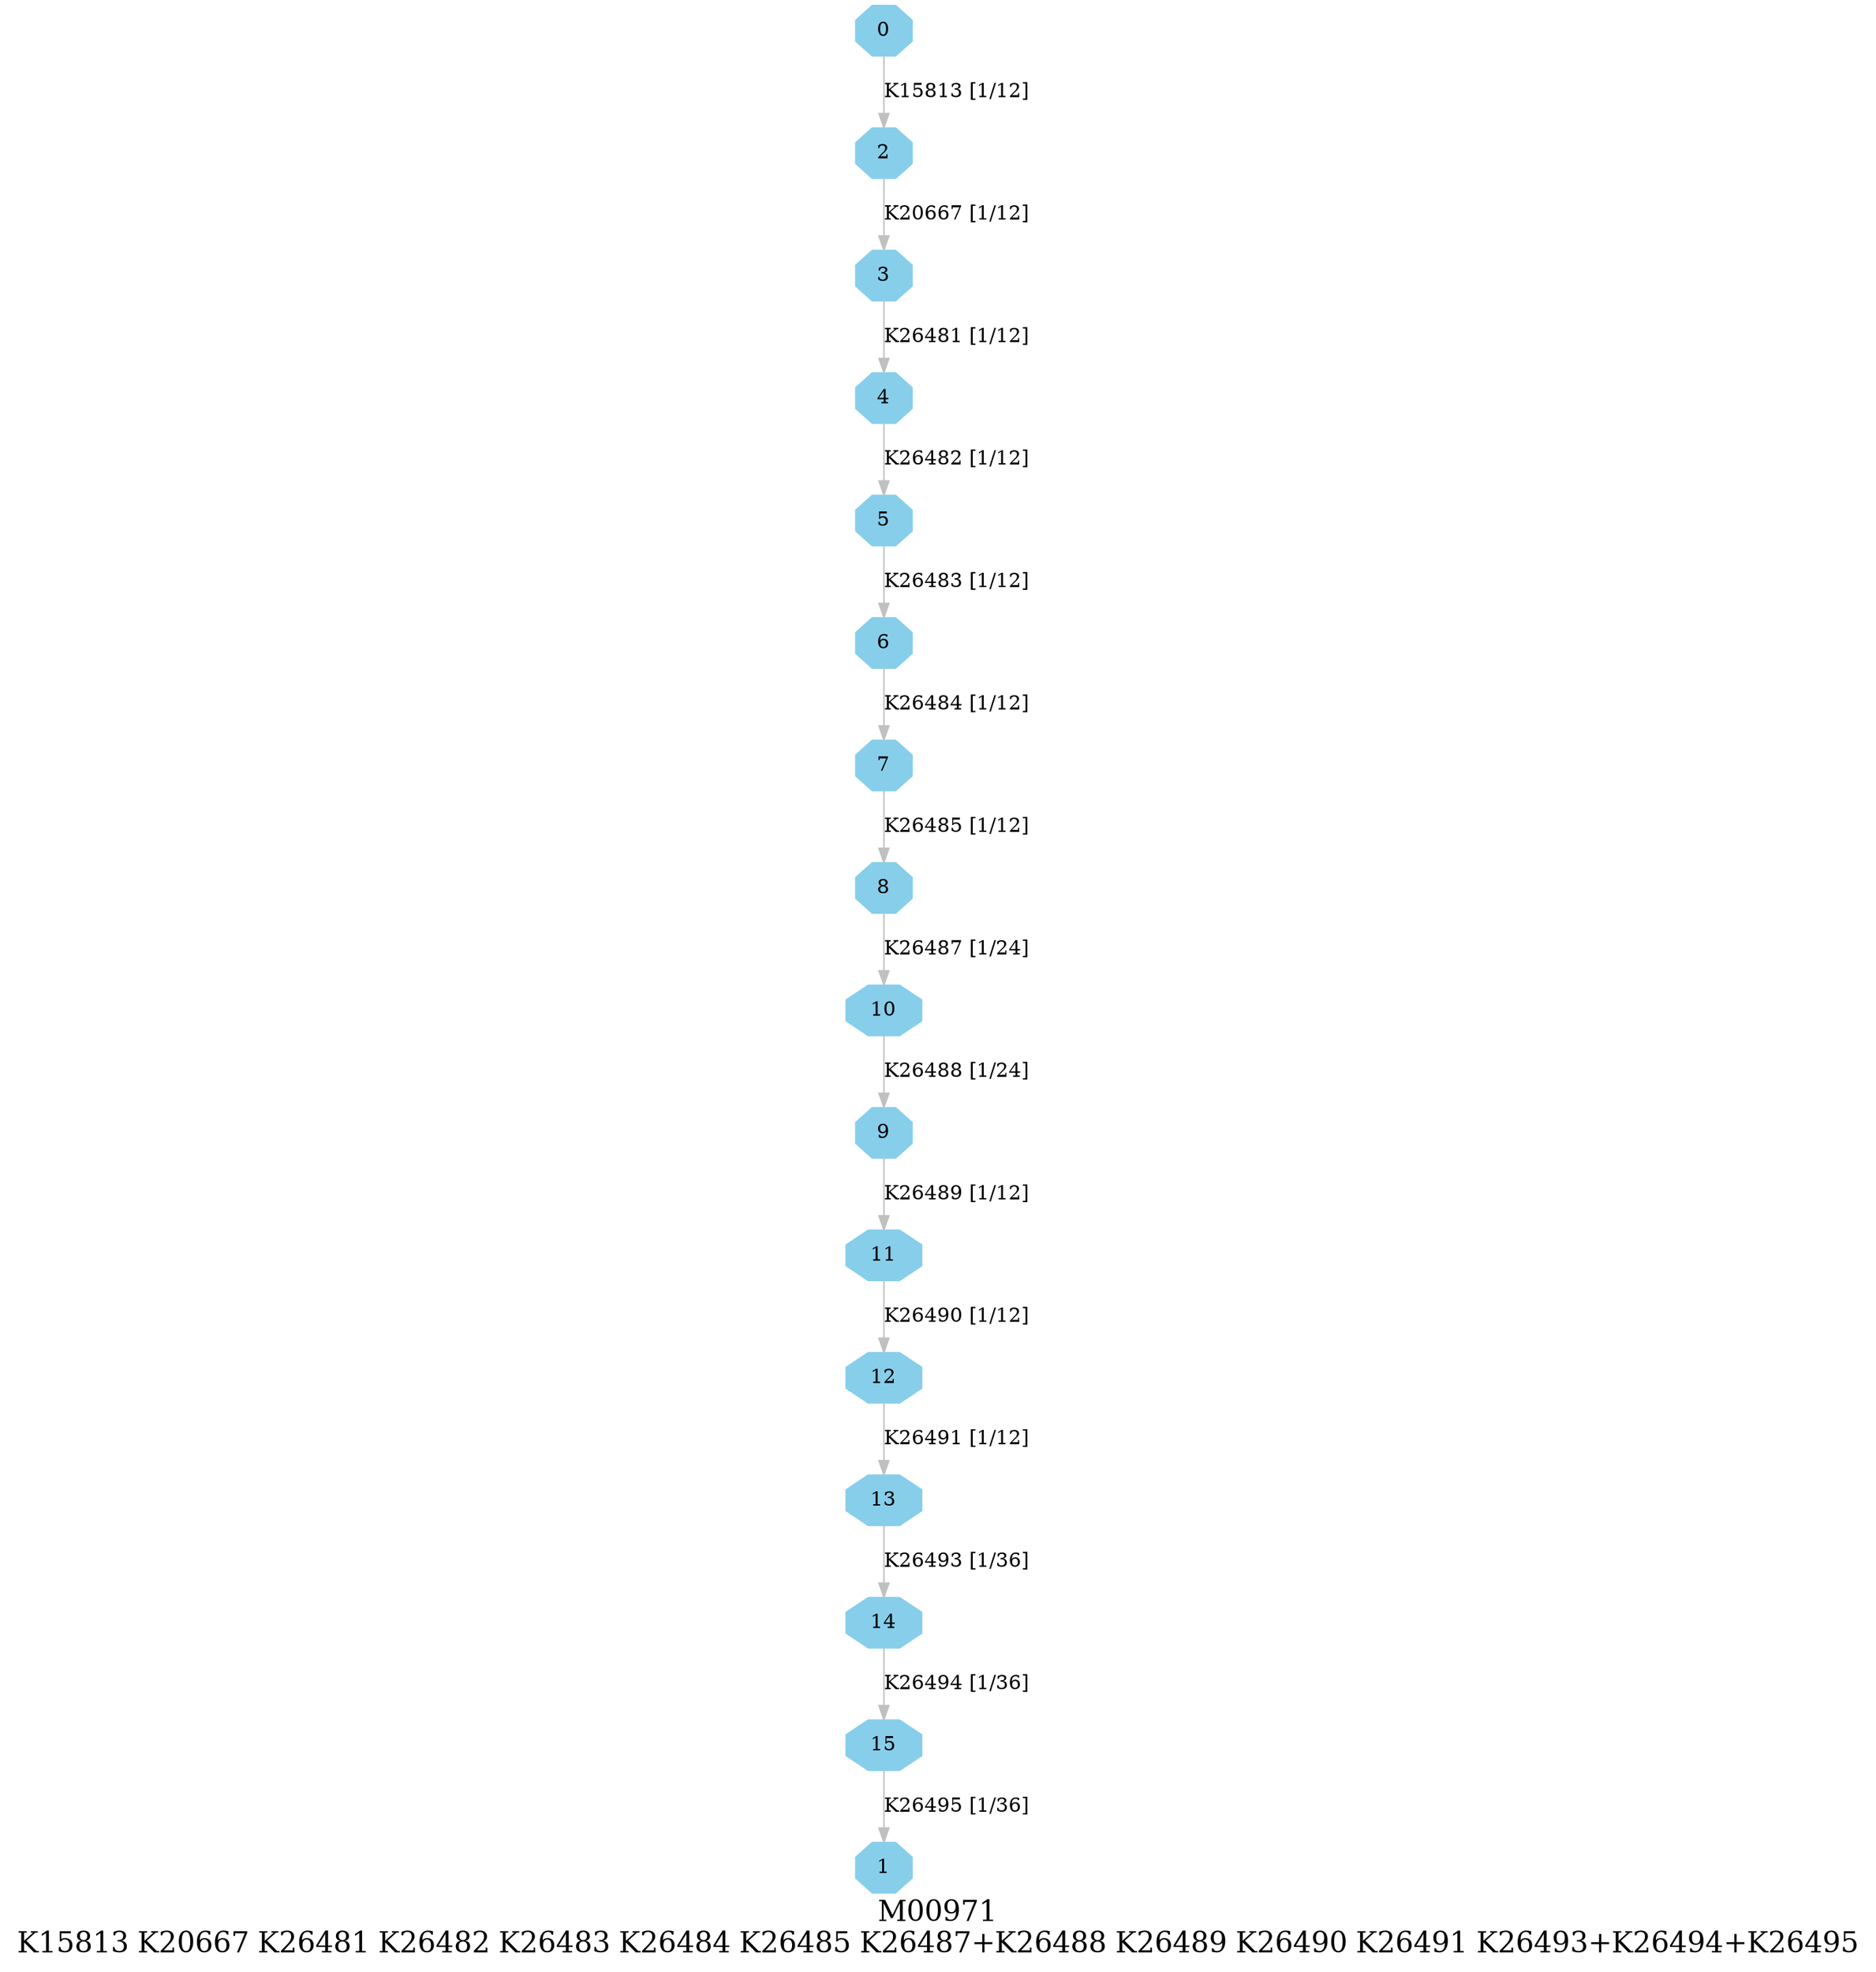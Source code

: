 digraph G {
graph [label="M00971
K15813 K20667 K26481 K26482 K26483 K26484 K26485 K26487+K26488 K26489 K26490 K26491 K26493+K26494+K26495",fontsize=20];
node [shape=box,style=filled];
edge [len=3,color=grey];
{node [width=.3,height=.3,shape=octagon,style=filled,color=skyblue] 0 1 2 3 4 5 6 7 8 9 10 11 12 13 14 15 }
0 -> 2 [label="K15813 [1/12]"];
2 -> 3 [label="K20667 [1/12]"];
3 -> 4 [label="K26481 [1/12]"];
4 -> 5 [label="K26482 [1/12]"];
5 -> 6 [label="K26483 [1/12]"];
6 -> 7 [label="K26484 [1/12]"];
7 -> 8 [label="K26485 [1/12]"];
8 -> 10 [label="K26487 [1/24]"];
9 -> 11 [label="K26489 [1/12]"];
10 -> 9 [label="K26488 [1/24]"];
11 -> 12 [label="K26490 [1/12]"];
12 -> 13 [label="K26491 [1/12]"];
13 -> 14 [label="K26493 [1/36]"];
14 -> 15 [label="K26494 [1/36]"];
15 -> 1 [label="K26495 [1/36]"];
}